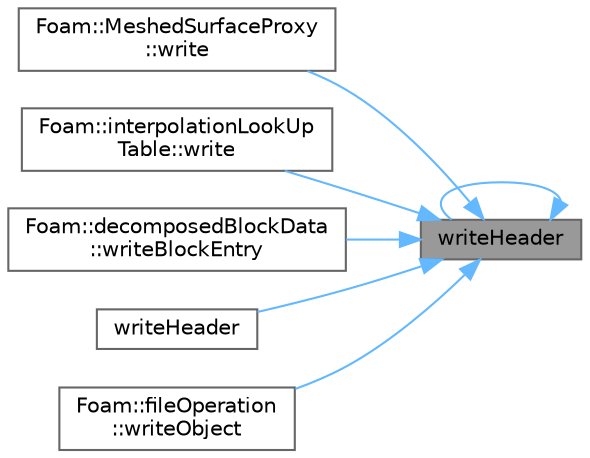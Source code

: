 digraph "writeHeader"
{
 // LATEX_PDF_SIZE
  bgcolor="transparent";
  edge [fontname=Helvetica,fontsize=10,labelfontname=Helvetica,labelfontsize=10];
  node [fontname=Helvetica,fontsize=10,shape=box,height=0.2,width=0.4];
  rankdir="RL";
  Node1 [id="Node000001",label="writeHeader",height=0.2,width=0.4,color="gray40", fillcolor="grey60", style="filled", fontcolor="black",tooltip=" "];
  Node1 -> Node2 [id="edge1_Node000001_Node000002",dir="back",color="steelblue1",style="solid",tooltip=" "];
  Node2 [id="Node000002",label="Foam::MeshedSurfaceProxy\l::write",height=0.2,width=0.4,color="grey40", fillcolor="white", style="filled",URL="$classFoam_1_1MeshedSurfaceProxy.html#a573f2c3925f5a37ceac77a230832b387",tooltip=" "];
  Node1 -> Node3 [id="edge2_Node000001_Node000003",dir="back",color="steelblue1",style="solid",tooltip=" "];
  Node3 [id="Node000003",label="Foam::interpolationLookUp\lTable::write",height=0.2,width=0.4,color="grey40", fillcolor="white", style="filled",URL="$classFoam_1_1interpolationLookUpTable.html#ae0b0b4d53d2a9eaa3ec03b4a3f11d87c",tooltip=" "];
  Node1 -> Node4 [id="edge3_Node000001_Node000004",dir="back",color="steelblue1",style="solid",tooltip=" "];
  Node4 [id="Node000004",label="Foam::decomposedBlockData\l::writeBlockEntry",height=0.2,width=0.4,color="grey40", fillcolor="white", style="filled",URL="$classFoam_1_1decomposedBlockData.html#ab74cbf802f25dd7f32ae30725c40713d",tooltip=" "];
  Node1 -> Node5 [id="edge4_Node000001_Node000005",dir="back",color="steelblue1",style="solid",tooltip=" "];
  Node5 [id="Node000005",label="writeHeader",height=0.2,width=0.4,color="grey40", fillcolor="white", style="filled",URL="$classFoam_1_1IOobject.html#a5879ec40db6fbc2e4bdd6bb2cb9b0680",tooltip=" "];
  Node1 -> Node1 [id="edge5_Node000001_Node000001",dir="back",color="steelblue1",style="solid",tooltip=" "];
  Node1 -> Node6 [id="edge6_Node000001_Node000006",dir="back",color="steelblue1",style="solid",tooltip=" "];
  Node6 [id="Node000006",label="Foam::fileOperation\l::writeObject",height=0.2,width=0.4,color="grey40", fillcolor="white", style="filled",URL="$classFoam_1_1fileOperation.html#adf2fecc42be75b94917f486b70d2ad6a",tooltip=" "];
}
